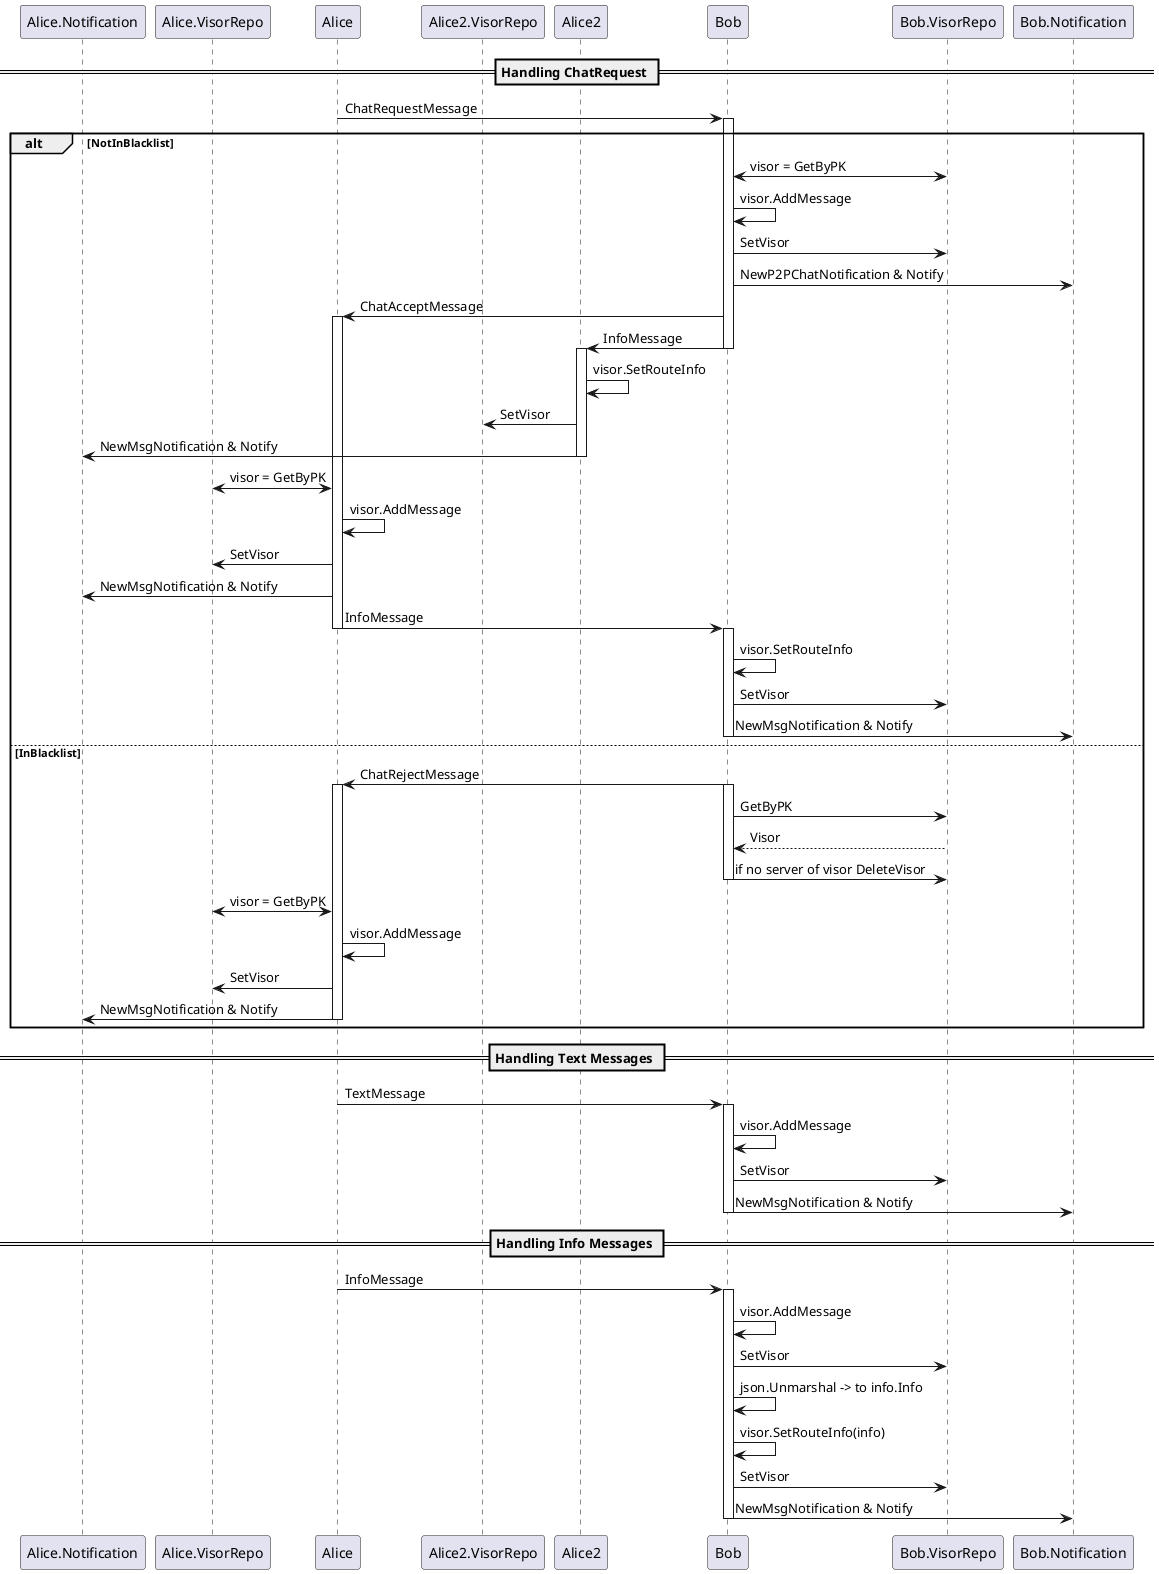 @startuml
participant Alice.Notification order 9
participant Alice.VisorRepo order 10
participant Alice order 20
participant Alice2.VisorRepo order 25
participant Alice2 order 25
participant Bob order 30
participant Bob.VisorRepo order 40
participant Bob.Notification order 50
== Handling ChatRequest ==
Alice -> Bob: ChatRequestMessage
activate Bob
alt NotInBlacklist
  Bob <-> Bob.VisorRepo: visor = GetByPK
  Bob -> Bob: visor.AddMessage
  Bob -> Bob.VisorRepo: SetVisor
  Bob -> Bob.Notification: NewP2PChatNotification & Notify
  Bob -> Alice: ChatAcceptMessage
  activate Alice
  Bob -> Alice2: InfoMessage
  deactivate Bob
  activate Alice2
  Alice2 -> Alice2: visor.SetRouteInfo
  Alice2 -> Alice2.VisorRepo: SetVisor
  Alice2 -> Alice.Notification: NewMsgNotification & Notify
  deactivate Alice2
  Alice <-> Alice.VisorRepo: visor = GetByPK
  Alice -> Alice: visor.AddMessage
  Alice -> Alice.VisorRepo: SetVisor
  Alice -> Alice.Notification: NewMsgNotification & Notify
  Alice -> Bob: InfoMessage
  deactivate Alice
  activate Bob
  Bob -> Bob: visor.SetRouteInfo
  Bob -> Bob.VisorRepo: SetVisor
  Bob -> Bob.Notification: NewMsgNotification & Notify
  deactivate Bob
  deactivate Alice2
else InBlacklist
  Bob -> Alice: ChatRejectMessage
  activate Bob
  activate Alice
  Bob -> Bob.VisorRepo: GetByPK
  Bob.VisorRepo --> Bob: Visor
  Bob -> Bob.VisorRepo: if no server of visor DeleteVisor
  deactivate Bob
  Alice <-> Alice.VisorRepo: visor = GetByPK
  Alice -> Alice: visor.AddMessage
  Alice -> Alice.VisorRepo: SetVisor
  Alice -> Alice.Notification: NewMsgNotification & Notify
  deactivate Alice
end

== Handling Text Messages ==
Alice -> Bob: TextMessage
activate Bob
Bob -> Bob: visor.AddMessage
Bob -> Bob.VisorRepo: SetVisor
Bob -> Bob.Notification: NewMsgNotification & Notify
deactivate Bob

== Handling Info Messages ==
Alice -> Bob: InfoMessage
activate Bob
Bob -> Bob: visor.AddMessage
Bob -> Bob.VisorRepo: SetVisor
Bob -> Bob: json.Unmarshal -> to info.Info
Bob -> Bob: visor.SetRouteInfo(info)
Bob -> Bob.VisorRepo: SetVisor
Bob -> Bob.Notification: NewMsgNotification & Notify
deactivate Bob

@enduml
